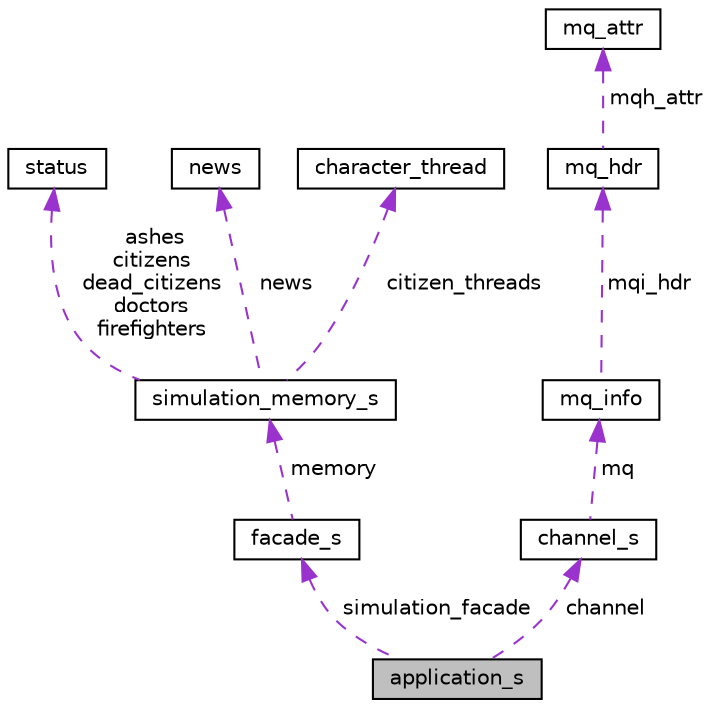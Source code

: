 digraph "application_s"
{
 // LATEX_PDF_SIZE
  edge [fontname="Helvetica",fontsize="10",labelfontname="Helvetica",labelfontsize="10"];
  node [fontname="Helvetica",fontsize="10",shape=record];
  Node1 [label="application_s",height=0.2,width=0.4,color="black", fillcolor="grey75", style="filled", fontcolor="black",tooltip=" "];
  Node2 -> Node1 [dir="back",color="darkorchid3",fontsize="10",style="dashed",label=" simulation_facade" ,fontname="Helvetica"];
  Node2 [label="facade_s",height=0.2,width=0.4,color="black", fillcolor="white", style="filled",URL="$structfacade__s.html",tooltip=" "];
  Node3 -> Node2 [dir="back",color="darkorchid3",fontsize="10",style="dashed",label=" memory" ,fontname="Helvetica"];
  Node3 [label="simulation_memory_s",height=0.2,width=0.4,color="black", fillcolor="white", style="filled",URL="$structsimulation__memory__s.html",tooltip=" "];
  Node4 -> Node3 [dir="back",color="darkorchid3",fontsize="10",style="dashed",label=" ashes\ncitizens\ndead_citizens\ndoctors\nfirefighters" ,fontname="Helvetica"];
  Node4 [label="status",height=0.2,width=0.4,color="black", fillcolor="white", style="filled",URL="$structstatus.html",tooltip=" "];
  Node5 -> Node3 [dir="back",color="darkorchid3",fontsize="10",style="dashed",label=" news" ,fontname="Helvetica"];
  Node5 [label="news",height=0.2,width=0.4,color="black", fillcolor="white", style="filled",URL="$structnews.html",tooltip=" "];
  Node6 -> Node3 [dir="back",color="darkorchid3",fontsize="10",style="dashed",label=" citizen_threads" ,fontname="Helvetica"];
  Node6 [label="character_thread",height=0.2,width=0.4,color="black", fillcolor="white", style="filled",URL="$structcharacter__thread.html",tooltip=" "];
  Node7 -> Node1 [dir="back",color="darkorchid3",fontsize="10",style="dashed",label=" channel" ,fontname="Helvetica"];
  Node7 [label="channel_s",height=0.2,width=0.4,color="black", fillcolor="white", style="filled",URL="$structchannel__s.html",tooltip=" "];
  Node8 -> Node7 [dir="back",color="darkorchid3",fontsize="10",style="dashed",label=" mq" ,fontname="Helvetica"];
  Node8 [label="mq_info",height=0.2,width=0.4,color="black", fillcolor="white", style="filled",URL="$structmq__info.html",tooltip=" "];
  Node9 -> Node8 [dir="back",color="darkorchid3",fontsize="10",style="dashed",label=" mqi_hdr" ,fontname="Helvetica"];
  Node9 [label="mq_hdr",height=0.2,width=0.4,color="black", fillcolor="white", style="filled",URL="$structmq__hdr.html",tooltip=" "];
  Node10 -> Node9 [dir="back",color="darkorchid3",fontsize="10",style="dashed",label=" mqh_attr" ,fontname="Helvetica"];
  Node10 [label="mq_attr",height=0.2,width=0.4,color="black", fillcolor="white", style="filled",URL="$structmq__attr.html",tooltip=" "];
}
